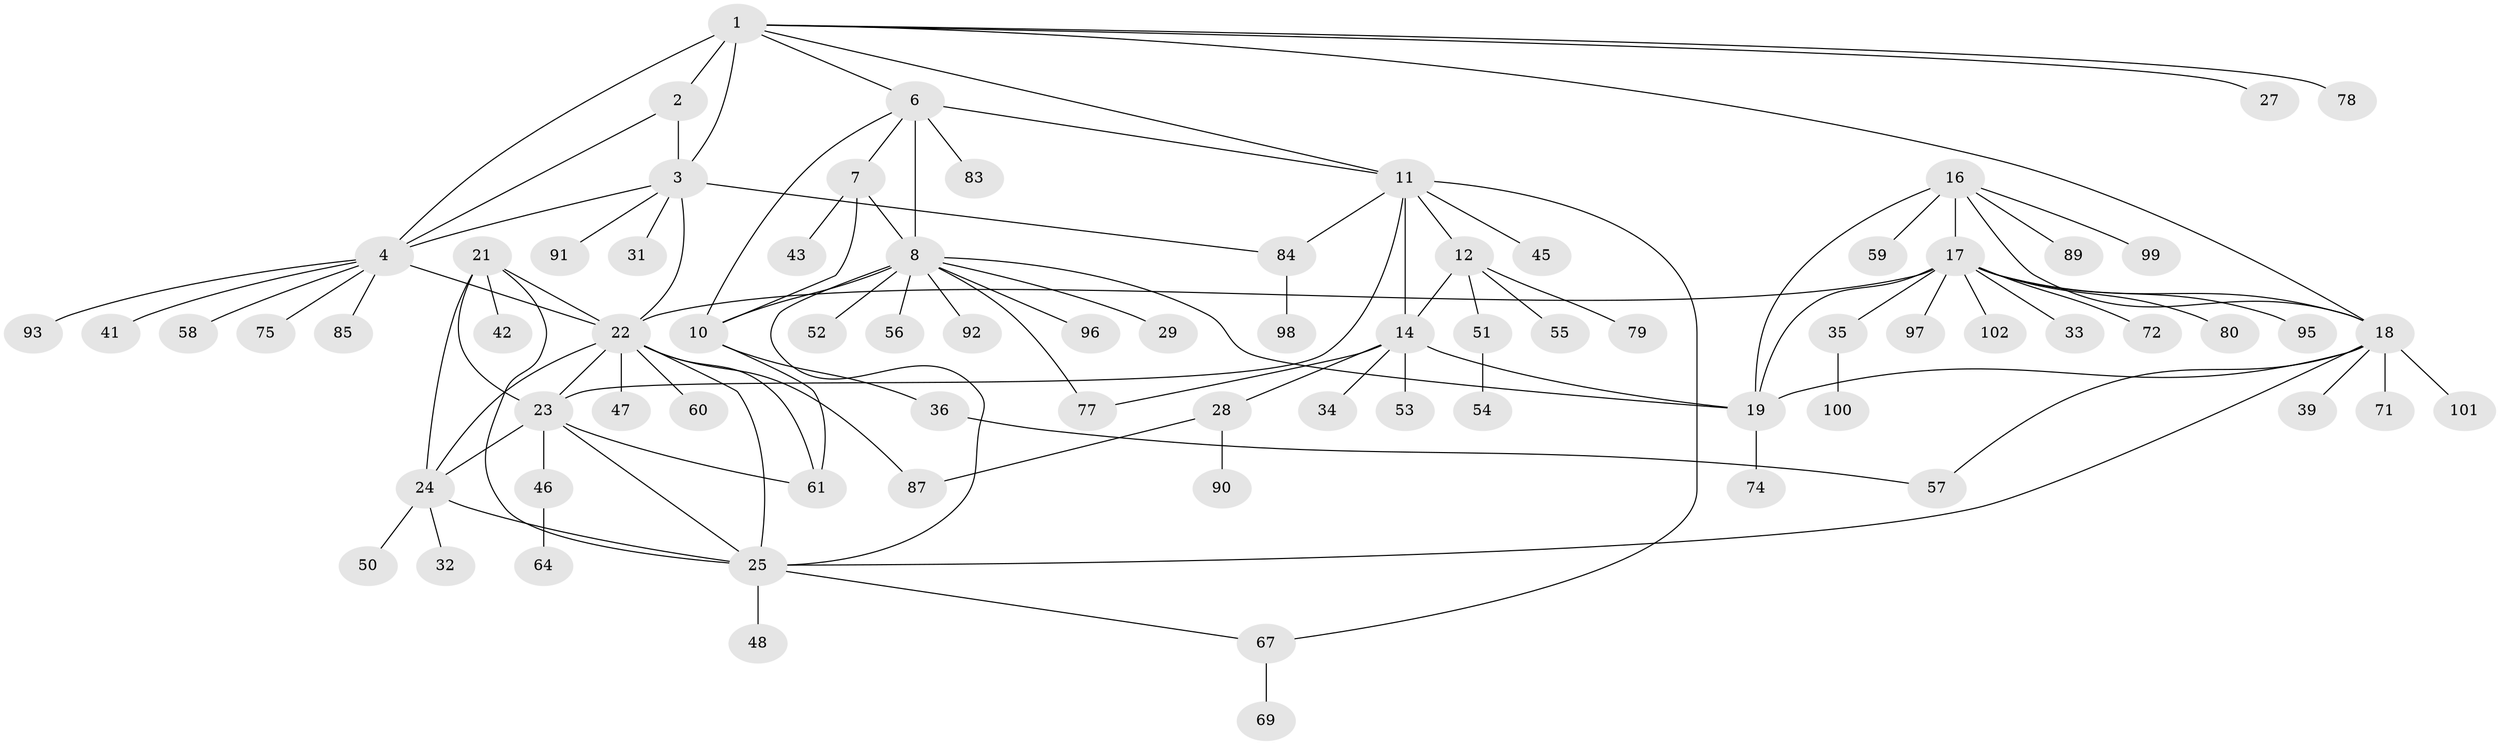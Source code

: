 // original degree distribution, {7: 0.0660377358490566, 4: 0.018867924528301886, 9: 0.02830188679245283, 11: 0.02830188679245283, 6: 0.04716981132075472, 8: 0.05660377358490566, 1: 0.5566037735849056, 3: 0.05660377358490566, 2: 0.14150943396226415}
// Generated by graph-tools (version 1.1) at 2025/42/03/06/25 10:42:08]
// undirected, 77 vertices, 107 edges
graph export_dot {
graph [start="1"]
  node [color=gray90,style=filled];
  1 [super="+5"];
  2;
  3 [super="+26"];
  4 [super="+104"];
  6 [super="+82"];
  7 [super="+49"];
  8 [super="+9"];
  10 [super="+65"];
  11 [super="+13"];
  12 [super="+40"];
  14 [super="+15"];
  16 [super="+37"];
  17 [super="+20"];
  18 [super="+94"];
  19 [super="+63"];
  21 [super="+73"];
  22 [super="+44"];
  23 [super="+30"];
  24 [super="+62"];
  25 [super="+38"];
  27;
  28 [super="+70"];
  29 [super="+68"];
  31;
  32;
  33;
  34;
  35;
  36;
  39 [super="+106"];
  41;
  42;
  43 [super="+86"];
  45;
  46 [super="+76"];
  47;
  48;
  50;
  51 [super="+105"];
  52;
  53;
  54 [super="+66"];
  55;
  56;
  57;
  58;
  59;
  60;
  61 [super="+81"];
  64;
  67;
  69;
  71;
  72;
  74;
  75;
  77;
  78;
  79;
  80;
  83 [super="+88"];
  84 [super="+103"];
  85;
  87;
  89;
  90;
  91;
  92;
  93;
  95;
  96;
  97;
  98;
  99;
  100;
  101;
  102;
  1 -- 2 [weight=2];
  1 -- 3 [weight=2];
  1 -- 4 [weight=2];
  1 -- 6;
  1 -- 27;
  1 -- 78;
  1 -- 18;
  1 -- 11;
  2 -- 3;
  2 -- 4;
  3 -- 4;
  3 -- 31;
  3 -- 84;
  3 -- 91;
  3 -- 22;
  4 -- 22;
  4 -- 41;
  4 -- 58;
  4 -- 75;
  4 -- 85;
  4 -- 93;
  6 -- 7;
  6 -- 8 [weight=2];
  6 -- 10;
  6 -- 83;
  6 -- 11;
  7 -- 8 [weight=2];
  7 -- 10;
  7 -- 43;
  8 -- 10 [weight=2];
  8 -- 19;
  8 -- 52;
  8 -- 77;
  8 -- 92;
  8 -- 96;
  8 -- 25;
  8 -- 56;
  8 -- 29;
  10 -- 36;
  10 -- 61;
  11 -- 12 [weight=2];
  11 -- 14 [weight=4];
  11 -- 45;
  11 -- 67;
  11 -- 84;
  11 -- 23;
  12 -- 14 [weight=2];
  12 -- 55;
  12 -- 79;
  12 -- 51;
  14 -- 28;
  14 -- 34;
  14 -- 77;
  14 -- 19 [weight=2];
  14 -- 53;
  16 -- 17 [weight=2];
  16 -- 18;
  16 -- 19;
  16 -- 59;
  16 -- 89;
  16 -- 99;
  17 -- 18 [weight=2];
  17 -- 19 [weight=2];
  17 -- 35;
  17 -- 80;
  17 -- 95;
  17 -- 97;
  17 -- 102;
  17 -- 33;
  17 -- 22;
  17 -- 72;
  18 -- 19;
  18 -- 39;
  18 -- 57;
  18 -- 71;
  18 -- 101;
  18 -- 25;
  19 -- 74;
  21 -- 22;
  21 -- 23;
  21 -- 24;
  21 -- 25;
  21 -- 42;
  22 -- 23;
  22 -- 24;
  22 -- 25;
  22 -- 47;
  22 -- 60;
  22 -- 87;
  22 -- 61;
  23 -- 24;
  23 -- 25;
  23 -- 46;
  23 -- 61;
  24 -- 25;
  24 -- 32;
  24 -- 50;
  25 -- 67;
  25 -- 48;
  28 -- 87;
  28 -- 90;
  35 -- 100;
  36 -- 57;
  46 -- 64;
  51 -- 54;
  67 -- 69;
  84 -- 98;
}
